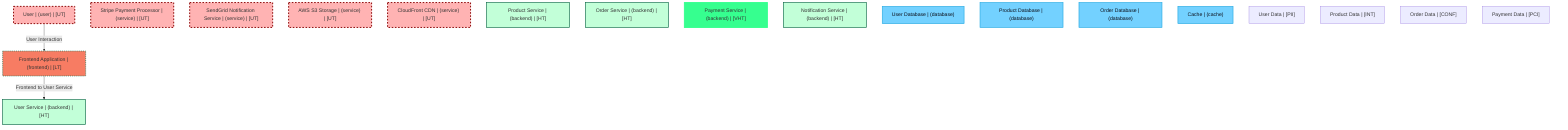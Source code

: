 graph TB
  node_01F8Z8D8F7G8B8E8A8C8D8E8E1["User | (user) | [UT]"]:::untrusted
  node_01F8Z8D8F7G8B8E8A8C8D8E8E2["Stripe Payment Processor | (service) | [UT]"]:::untrusted
  node_01F8Z8D8F7G8B8E8A8C8D8E8E3["SendGrid Notification Service | (service) | [UT]"]:::untrusted
  node_01F8Z8D8F7G8B8E8A8C8D8E8E4["AWS S3 Storage | (service) | [UT]"]:::untrusted
  node_01F8Z8D8F7G8B8E8A8C8D8E8E5["CloudFront CDN | (service) | [UT]"]:::untrusted
  node_01F8Z8D8F7G8B8E8A8C8D8E8P1["Frontend Application | (frontend) | [LT]"]:::lowTrust
  node_01F8Z8D8F7G8B8E8A8C8D8E8P2["User Service | (backend) | [HT]"]:::highTrust
  node_01F8Z8D8F7G8B8E8A8C8D8E8P3["Product Service | (backend) | [HT]"]:::highTrust
  node_01F8Z8D8F7G8B8E8A8C8D8E8P4["Order Service | (backend) | [HT]"]:::highTrust
  node_01F8Z8D8F7G8B8E8A8C8D8E8P5["Payment Service | (backend) | [VHT]"]:::veryHighTrust
  node_01F8Z8D8F7G8B8E8A8C8D8E8P6["Notification Service | (backend) | [HT]"]:::highTrust
  node_01F8Z8D8F7G8B8E8A8C8D8E8D1["User Database | (database)"]:::dataStore
  node_01F8Z8D8F7G8B8E8A8C8D8E8D2["Product Database | (database)"]:::dataStore
  node_01F8Z8D8F7G8B8E8A8C8D8E8D3["Order Database | (database)"]:::dataStore
  node_01F8Z8D8F7G8B8E8A8C8D8E8D4["Cache | (cache)"]:::dataStore
  node_01F8Z8D8F7G8B8E8A8C8D8E8F1["User Data | [PII]"]:::dataAsset,pii
  node_01F8Z8D8F7G8B8E8A8C8D8E8F2["Product Data | [INT]"]:::dataAsset,internal
  node_01F8Z8D8F7G8B8E8A8C8D8E8F3["Order Data | [CONF]"]:::dataAsset,confidential
  node_01F8Z8D8F7G8B8E8A8C8D8E8F4["Payment Data | [PCI]"]:::dataAsset,pci

  node_01F8Z8D8F7G8B8E8A8C8D8E8E1 -->|User Interaction| node_01F8Z8D8F7G8B8E8A8C8D8E8P1:::encryptedFlow
  node_01F8Z8D8F7G8B8E8A8C8D8E8P1 -->|Frontend to User Service| node_01F8Z8D8F7G8B8E8A8C8D8E8P2:::encryptedFlow

  classDef externalEntity fill:#FFB3B3,stroke:#8B0000,stroke-width:2px,color:#0B0D17
  classDef process fill:#C2FFD8,stroke:#106B49,stroke-width:2px,color:#0B0D17
  classDef dataStore fill:#73d1ff,stroke:#29ABE2,stroke-width:2px,color:#0B0D17
  classDef dataAsset fill:#ffa1ad,stroke:#A259FF,stroke-width:2px,color:#0B0D17
  classDef untrusted fill:#FFB3B3,stroke:#8B0000,stroke-width:3px,stroke-dasharray:5 5
  classDef lowTrust fill:#f77c63,stroke:#f77c63,stroke-width:2px,stroke-dasharray:3 3
  classDef mediumTrust fill:#FFF2B3,stroke:#7A6300,stroke-width:2px
  classDef highTrust fill:#C2FFD8,stroke:#106B49,stroke-width:2px
  classDef veryHighTrust fill:#36FF8F,stroke:#36FF8F,stroke-width:3px
  classDef public fill:#C2FFD8,stroke:#106B49,stroke-width:1px
  classDef internal fill:#FFF2B3,stroke:#7A6300,stroke-width:1px
  classDef confidential fill:#FFB3B3,stroke:#8B0000,stroke-width:2px
  classDef restricted fill:#8B0000,stroke:#8B0000,stroke-width:3px
  classDef pii fill:#ffa1ad,stroke:#A259FF,stroke-width:2px
  classDef pci fill:#8B0000,stroke:#8B0000,stroke-width:3px
  classDef phi fill:#ffa1ad,stroke:#A259FF,stroke-width:3px
  classDef encryptedFlow stroke:#106B49,stroke-width:2px
  classDef unencryptedFlow stroke:#8B0000,stroke-width:2px,stroke-dasharray:5 5
  classDef authenticatedFlow stroke:#29ABE2,stroke-width:2px
  classDef trustBoundary fill:transparent,stroke:#2E3440,stroke-width:3px,stroke-dasharray:10 5